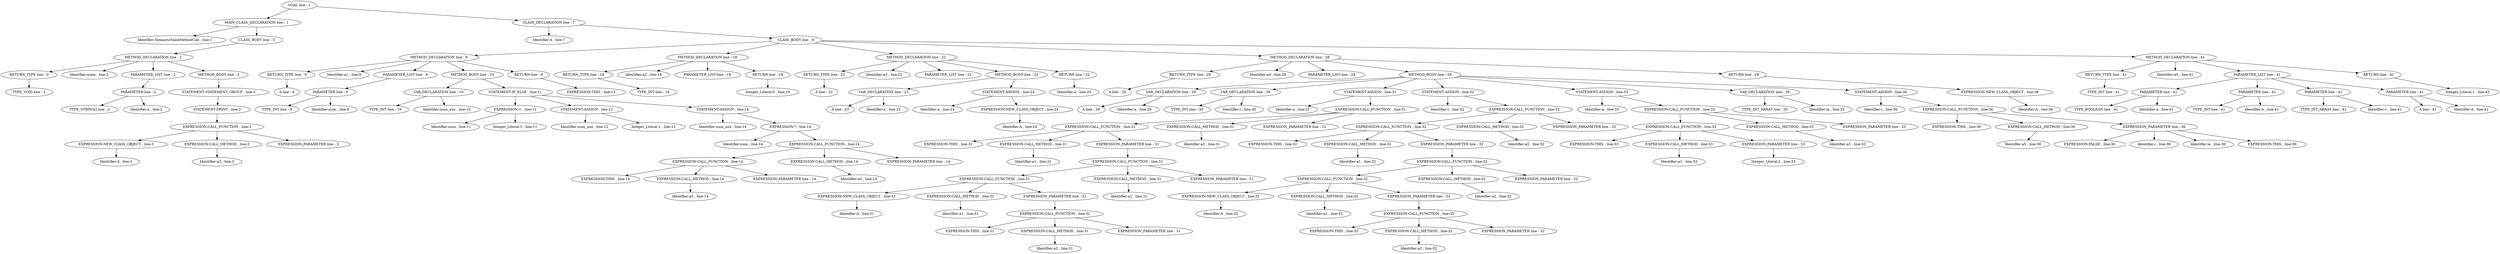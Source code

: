 digraph {
n0 [label="GOAL line : 1"];
n1 [label="MAIN_CLASS_DECLARATION line : 1"];
n2 [label="Identifier:SemanticValidMethodCall , line:1"];
n1 -> n2
n3 [label="CLASS_BODY line : 3"];
n4 [label="METHOD_DECLARATION line : 2"];
n5 [label="RETURN_TYPE line : 2"];
n6 [label="TYPE_VOID line : 2"];
n5 -> n6
n4 -> n5
n7 [label="Identifier:main , line:2"];
n4 -> n7
n8 [label="PARAMETER_LIST line : 2"];
n9 [label="PARAMETER line : 2"];
n10 [label="TYPE_STRING[] line : 2"];
n9 -> n10
n11 [label="Identifier:a , line:2"];
n9 -> n11
n8 -> n9
n4 -> n8
n12 [label="METHOD_BODY line : 3"];
n13 [label="STATEMENT:STATEMENT_GROUP , line:3"];
n14 [label="STATEMENT:PRINT , line:3"];
n15 [label="EXPRESSION:CALL_FUNCTION , line:3"];
n16 [label="EXPRESSION:NEW_CLASS_OBJECT , line:3"];
n17 [label="Identifier:A , line:3"];
n16 -> n17
n15 -> n16
n18 [label="EXPRESSION:CALL_METHOD , line:3"];
n19 [label="Identifier:a2 , line:3"];
n18 -> n19
n15 -> n18
n20 [label="EXPRESSION_PARAMETER line : 3"];
n15 -> n20
n14 -> n15
n13 -> n14
n12 -> n13
n4 -> n12
n3 -> n4
n1 -> n3
n0 -> n1
n21 [label="CLASS_DECLARATION line : 7"];
n22 [label="Identifier:A , line:7"];
n21 -> n22
n23 [label="CLASS_BODY line : 9"];
n24 [label="METHOD_DECLARATION line : 9"];
n25 [label="RETURN_TYPE line : 9"];
n26 [label="A line : 9"];
n25 -> n26
n24 -> n25
n27 [label="Identifier:a1 , line:9"];
n24 -> n27
n28 [label="PARAMETER_LIST line : 9"];
n29 [label="PARAMETER line : 9"];
n30 [label="TYPE_INT line : 9"];
n29 -> n30
n31 [label="Identifier:num , line:9"];
n29 -> n31
n28 -> n29
n24 -> n28
n32 [label="METHOD_BODY line : 10"];
n33 [label="VAR_DECLARATION line : 10"];
n34 [label="TYPE_INT line : 10"];
n33 -> n34
n35 [label="Identifier:num_aux , line:10"];
n33 -> n35
n32 -> n33
n36 [label="STATEMENT:IF_ELSE , line:11"];
n37 [label="EXPRESSION:< , line:11"];
n38 [label="Identifier:num , line:11"];
n37 -> n38
n39 [label="Integer_Literal:1 , line:11"];
n37 -> n39
n36 -> n37
n40 [label="STATEMENT:ASSIGN , line:12"];
n41 [label="Identifier:num_aux , line:12"];
n40 -> n41
n42 [label="Integer_Literal:1 , line:12"];
n40 -> n42
n36 -> n40
n43 [label="STATEMENT:ASSIGN , line:14"];
n44 [label="Identifier:num_aux , line:14"];
n43 -> n44
n45 [label="EXPRESSION:* , line:14"];
n46 [label="Identifier:num , line:14"];
n45 -> n46
n47 [label="EXPRESSION:CALL_FUNCTION , line:14"];
n48 [label="EXPRESSION:CALL_FUNCTION , line:14"];
n49 [label="EXPRESSION:THIS , line:14"];
n48 -> n49
n50 [label="EXPRESSION:CALL_METHOD , line:14"];
n51 [label="Identifier:a3 , line:14"];
n50 -> n51
n48 -> n50
n52 [label="EXPRESSION_PARAMETER line : 14"];
n48 -> n52
n47 -> n48
n53 [label="EXPRESSION:CALL_METHOD , line:14"];
n54 [label="Identifier:a2 , line:14"];
n53 -> n54
n47 -> n53
n55 [label="EXPRESSION_PARAMETER line : 14"];
n47 -> n55
n45 -> n47
n43 -> n45
n36 -> n43
n32 -> n36
n24 -> n32
n56 [label="RETURN line : 9"];
n57 [label="EXPRESSION:THIS , line:15"];
n56 -> n57
n24 -> n56
n23 -> n24
n58 [label="METHOD_DECLARATION line : 18"];
n59 [label="RETURN_TYPE line : 18"];
n60 [label="TYPE_INT line : 18"];
n59 -> n60
n58 -> n59
n61 [label="Identifier:a2 , line:18"];
n58 -> n61
n62 [label="PARAMETER_LIST line : 18"];
n58 -> n62
n63 [label="RETURN line : 18"];
n64 [label="Integer_Literal:0 , line:19"];
n63 -> n64
n58 -> n63
n23 -> n58
n65 [label="METHOD_DECLARATION line : 22"];
n66 [label="RETURN_TYPE line : 22"];
n67 [label="A line : 22"];
n66 -> n67
n65 -> n66
n68 [label="Identifier:a3 , line:22"];
n65 -> n68
n69 [label="PARAMETER_LIST line : 22"];
n65 -> n69
n70 [label="METHOD_BODY line : 23"];
n71 [label="VAR_DECLARATION line : 23"];
n72 [label="A line : 23"];
n71 -> n72
n73 [label="Identifier:a , line:23"];
n71 -> n73
n70 -> n71
n74 [label="STATEMENT:ASSIGN , line:24"];
n75 [label="Identifier:a , line:24"];
n74 -> n75
n76 [label="EXPRESSION:NEW_CLASS_OBJECT , line:24"];
n77 [label="Identifier:A , line:24"];
n76 -> n77
n74 -> n76
n70 -> n74
n65 -> n70
n78 [label="RETURN line : 22"];
n79 [label="Identifier:a , line:25"];
n78 -> n79
n65 -> n78
n23 -> n65
n80 [label="METHOD_DECLARATION line : 28"];
n81 [label="RETURN_TYPE line : 28"];
n82 [label="A line : 28"];
n81 -> n82
n80 -> n81
n83 [label="Identifier:a4 , line:28"];
n80 -> n83
n84 [label="PARAMETER_LIST line : 28"];
n80 -> n84
n85 [label="METHOD_BODY line : 29"];
n86 [label="VAR_DECLARATION line : 29"];
n87 [label="A line : 29"];
n86 -> n87
n88 [label="Identifier:a , line:29"];
n86 -> n88
n85 -> n86
n89 [label="VAR_DECLARATION line : 30"];
n90 [label="TYPE_INT line : 30"];
n89 -> n90
n91 [label="Identifier:i , line:30"];
n89 -> n91
n85 -> n89
n92 [label="STATEMENT:ASSIGN , line:31"];
n93 [label="Identifier:a , line:31"];
n92 -> n93
n94 [label="EXPRESSION:CALL_FUNCTION , line:31"];
n95 [label="EXPRESSION:CALL_FUNCTION , line:31"];
n96 [label="EXPRESSION:THIS , line:31"];
n95 -> n96
n97 [label="EXPRESSION:CALL_METHOD , line:31"];
n98 [label="Identifier:a1 , line:31"];
n97 -> n98
n95 -> n97
n99 [label="EXPRESSION_PARAMETER line : 31"];
n100 [label="EXPRESSION:CALL_FUNCTION , line:31"];
n101 [label="EXPRESSION:CALL_FUNCTION , line:31"];
n102 [label="EXPRESSION:NEW_CLASS_OBJECT , line:31"];
n103 [label="Identifier:A , line:31"];
n102 -> n103
n101 -> n102
n104 [label="EXPRESSION:CALL_METHOD , line:31"];
n105 [label="Identifier:a1 , line:31"];
n104 -> n105
n101 -> n104
n106 [label="EXPRESSION_PARAMETER line : 31"];
n107 [label="EXPRESSION:CALL_FUNCTION , line:31"];
n108 [label="EXPRESSION:THIS , line:31"];
n107 -> n108
n109 [label="EXPRESSION:CALL_METHOD , line:31"];
n110 [label="Identifier:a2 , line:31"];
n109 -> n110
n107 -> n109
n111 [label="EXPRESSION_PARAMETER line : 31"];
n107 -> n111
n106 -> n107
n101 -> n106
n100 -> n101
n112 [label="EXPRESSION:CALL_METHOD , line:31"];
n113 [label="Identifier:a2 , line:31"];
n112 -> n113
n100 -> n112
n114 [label="EXPRESSION_PARAMETER line : 31"];
n100 -> n114
n99 -> n100
n95 -> n99
n94 -> n95
n115 [label="EXPRESSION:CALL_METHOD , line:31"];
n116 [label="Identifier:a3 , line:31"];
n115 -> n116
n94 -> n115
n117 [label="EXPRESSION_PARAMETER line : 31"];
n94 -> n117
n92 -> n94
n85 -> n92
n118 [label="STATEMENT:ASSIGN , line:32"];
n119 [label="Identifier:i , line:32"];
n118 -> n119
n120 [label="EXPRESSION:CALL_FUNCTION , line:32"];
n121 [label="EXPRESSION:CALL_FUNCTION , line:32"];
n122 [label="EXPRESSION:THIS , line:32"];
n121 -> n122
n123 [label="EXPRESSION:CALL_METHOD , line:32"];
n124 [label="Identifier:a1 , line:32"];
n123 -> n124
n121 -> n123
n125 [label="EXPRESSION_PARAMETER line : 32"];
n126 [label="EXPRESSION:CALL_FUNCTION , line:32"];
n127 [label="EXPRESSION:CALL_FUNCTION , line:32"];
n128 [label="EXPRESSION:NEW_CLASS_OBJECT , line:32"];
n129 [label="Identifier:A , line:32"];
n128 -> n129
n127 -> n128
n130 [label="EXPRESSION:CALL_METHOD , line:32"];
n131 [label="Identifier:a1 , line:32"];
n130 -> n131
n127 -> n130
n132 [label="EXPRESSION_PARAMETER line : 32"];
n133 [label="EXPRESSION:CALL_FUNCTION , line:32"];
n134 [label="EXPRESSION:THIS , line:32"];
n133 -> n134
n135 [label="EXPRESSION:CALL_METHOD , line:32"];
n136 [label="Identifier:a2 , line:32"];
n135 -> n136
n133 -> n135
n137 [label="EXPRESSION_PARAMETER line : 32"];
n133 -> n137
n132 -> n133
n127 -> n132
n126 -> n127
n138 [label="EXPRESSION:CALL_METHOD , line:32"];
n139 [label="Identifier:a2 , line:32"];
n138 -> n139
n126 -> n138
n140 [label="EXPRESSION_PARAMETER line : 32"];
n126 -> n140
n125 -> n126
n121 -> n125
n120 -> n121
n141 [label="EXPRESSION:CALL_METHOD , line:32"];
n142 [label="Identifier:a2 , line:32"];
n141 -> n142
n120 -> n141
n143 [label="EXPRESSION_PARAMETER line : 32"];
n120 -> n143
n118 -> n120
n85 -> n118
n144 [label="STATEMENT:ASSIGN , line:33"];
n145 [label="Identifier:a , line:33"];
n144 -> n145
n146 [label="EXPRESSION:CALL_FUNCTION , line:33"];
n147 [label="EXPRESSION:CALL_FUNCTION , line:33"];
n148 [label="EXPRESSION:THIS , line:33"];
n147 -> n148
n149 [label="EXPRESSION:CALL_METHOD , line:33"];
n150 [label="Identifier:a1 , line:33"];
n149 -> n150
n147 -> n149
n151 [label="EXPRESSION_PARAMETER line : 33"];
n152 [label="Integer_Literal:2 , line:33"];
n151 -> n152
n147 -> n151
n146 -> n147
n153 [label="EXPRESSION:CALL_METHOD , line:33"];
n154 [label="Identifier:a3 , line:33"];
n153 -> n154
n146 -> n153
n155 [label="EXPRESSION_PARAMETER line : 33"];
n146 -> n155
n144 -> n146
n85 -> n144
n156 [label="VAR_DECLARATION line : 35"];
n157 [label="TYPE_INT_ARRAY line : 35"];
n156 -> n157
n158 [label="Identifier:ia , line:35"];
n156 -> n158
n85 -> n156
n159 [label="STATEMENT:ASSIGN , line:36"];
n160 [label="Identifier:i , line:36"];
n159 -> n160
n161 [label="EXPRESSION:CALL_FUNCTION , line:36"];
n162 [label="EXPRESSION:THIS , line:36"];
n161 -> n162
n163 [label="EXPRESSION:CALL_METHOD , line:36"];
n164 [label="Identifier:a5 , line:36"];
n163 -> n164
n161 -> n163
n165 [label="EXPRESSION_PARAMETER line : 36"];
n166 [label="EXPRESSION:FALSE , line:36"];
n165 -> n166
n167 [label="Identifier:i , line:36"];
n165 -> n167
n168 [label="Identifier:ia , line:36"];
n165 -> n168
n169 [label="EXPRESSION:THIS , line:36"];
n165 -> n169
n161 -> n165
n159 -> n161
n85 -> n159
n80 -> n85
n170 [label="RETURN line : 28"];
n171 [label="EXPRESSION:NEW_CLASS_OBJECT , line:38"];
n172 [label="Identifier:A , line:38"];
n171 -> n172
n170 -> n171
n80 -> n170
n23 -> n80
n173 [label="METHOD_DECLARATION line : 41"];
n174 [label="RETURN_TYPE line : 41"];
n175 [label="TYPE_INT line : 41"];
n174 -> n175
n173 -> n174
n176 [label="Identifier:a5 , line:41"];
n173 -> n176
n177 [label="PARAMETER_LIST line : 41"];
n178 [label="PARAMETER line : 41"];
n179 [label="TYPE_BOOLEAN line : 41"];
n178 -> n179
n180 [label="Identifier:a , line:41"];
n178 -> n180
n177 -> n178
n181 [label="PARAMETER line : 41"];
n182 [label="TYPE_INT line : 41"];
n181 -> n182
n183 [label="Identifier:b , line:41"];
n181 -> n183
n177 -> n181
n184 [label="PARAMETER line : 41"];
n185 [label="TYPE_INT_ARRAY line : 41"];
n184 -> n185
n186 [label="Identifier:c , line:41"];
n184 -> n186
n177 -> n184
n187 [label="PARAMETER line : 41"];
n188 [label="A line : 41"];
n187 -> n188
n189 [label="Identifier:d , line:41"];
n187 -> n189
n177 -> n187
n173 -> n177
n190 [label="RETURN line : 41"];
n191 [label="Integer_Literal:1 , line:42"];
n190 -> n191
n173 -> n190
n23 -> n173
n21 -> n23
n0 -> n21
}
